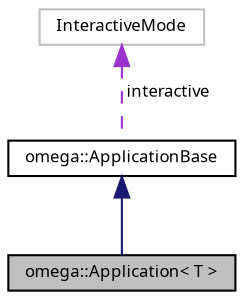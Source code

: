digraph "omega::Application&lt; T &gt;"
{
  bgcolor="transparent";
  edge [fontname="FreeSans.ttf",fontsize="8",labelfontname="FreeSans.ttf",labelfontsize="8"];
  node [fontname="FreeSans.ttf",fontsize="8",shape=record];
  Node1 [label="omega::Application\< T \>",height=0.2,width=0.4,color="black", fillcolor="grey75", style="filled", fontcolor="black"];
  Node2 -> Node1 [dir="back",color="midnightblue",fontsize="8",style="solid",fontname="FreeSans.ttf"];
  Node2 [label="omega::ApplicationBase",height=0.2,width=0.4,color="black",URL="$classomega_1_1_application_base.html"];
  Node3 -> Node2 [dir="back",color="darkorchid3",fontsize="8",style="dashed",label=" interactive" ,fontname="FreeSans.ttf"];
  Node3 [label="InteractiveMode",height=0.2,width=0.4,color="grey75"];
}
